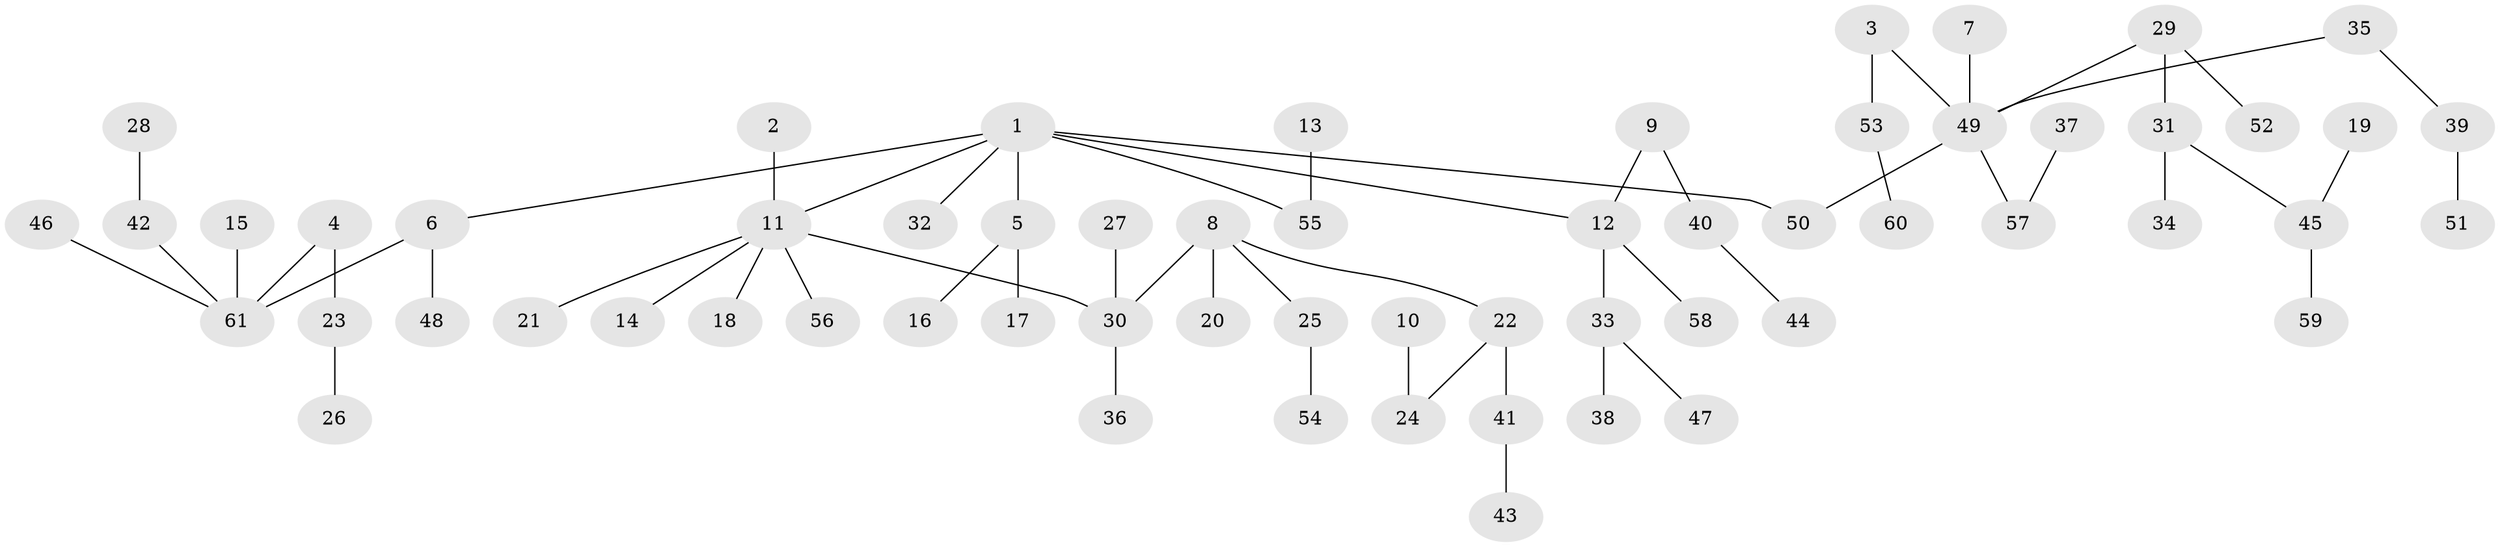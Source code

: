 // original degree distribution, {6: 0.008130081300813009, 5: 0.04065040650406504, 4: 0.056910569105691054, 2: 0.23577235772357724, 3: 0.13821138211382114, 7: 0.016260162601626018, 1: 0.5040650406504065}
// Generated by graph-tools (version 1.1) at 2025/50/03/09/25 03:50:23]
// undirected, 61 vertices, 60 edges
graph export_dot {
graph [start="1"]
  node [color=gray90,style=filled];
  1;
  2;
  3;
  4;
  5;
  6;
  7;
  8;
  9;
  10;
  11;
  12;
  13;
  14;
  15;
  16;
  17;
  18;
  19;
  20;
  21;
  22;
  23;
  24;
  25;
  26;
  27;
  28;
  29;
  30;
  31;
  32;
  33;
  34;
  35;
  36;
  37;
  38;
  39;
  40;
  41;
  42;
  43;
  44;
  45;
  46;
  47;
  48;
  49;
  50;
  51;
  52;
  53;
  54;
  55;
  56;
  57;
  58;
  59;
  60;
  61;
  1 -- 5 [weight=1.0];
  1 -- 6 [weight=1.0];
  1 -- 11 [weight=1.0];
  1 -- 12 [weight=1.0];
  1 -- 32 [weight=1.0];
  1 -- 50 [weight=1.0];
  1 -- 55 [weight=1.0];
  2 -- 11 [weight=1.0];
  3 -- 49 [weight=1.0];
  3 -- 53 [weight=1.0];
  4 -- 23 [weight=1.0];
  4 -- 61 [weight=1.0];
  5 -- 16 [weight=1.0];
  5 -- 17 [weight=1.0];
  6 -- 48 [weight=1.0];
  6 -- 61 [weight=1.0];
  7 -- 49 [weight=1.0];
  8 -- 20 [weight=1.0];
  8 -- 22 [weight=1.0];
  8 -- 25 [weight=1.0];
  8 -- 30 [weight=1.0];
  9 -- 12 [weight=1.0];
  9 -- 40 [weight=1.0];
  10 -- 24 [weight=1.0];
  11 -- 14 [weight=1.0];
  11 -- 18 [weight=1.0];
  11 -- 21 [weight=1.0];
  11 -- 30 [weight=1.0];
  11 -- 56 [weight=1.0];
  12 -- 33 [weight=1.0];
  12 -- 58 [weight=1.0];
  13 -- 55 [weight=1.0];
  15 -- 61 [weight=1.0];
  19 -- 45 [weight=1.0];
  22 -- 24 [weight=1.0];
  22 -- 41 [weight=1.0];
  23 -- 26 [weight=1.0];
  25 -- 54 [weight=1.0];
  27 -- 30 [weight=1.0];
  28 -- 42 [weight=1.0];
  29 -- 31 [weight=1.0];
  29 -- 49 [weight=1.0];
  29 -- 52 [weight=1.0];
  30 -- 36 [weight=1.0];
  31 -- 34 [weight=1.0];
  31 -- 45 [weight=1.0];
  33 -- 38 [weight=1.0];
  33 -- 47 [weight=1.0];
  35 -- 39 [weight=1.0];
  35 -- 49 [weight=1.0];
  37 -- 57 [weight=1.0];
  39 -- 51 [weight=1.0];
  40 -- 44 [weight=1.0];
  41 -- 43 [weight=1.0];
  42 -- 61 [weight=1.0];
  45 -- 59 [weight=1.0];
  46 -- 61 [weight=1.0];
  49 -- 50 [weight=1.0];
  49 -- 57 [weight=1.0];
  53 -- 60 [weight=1.0];
}
